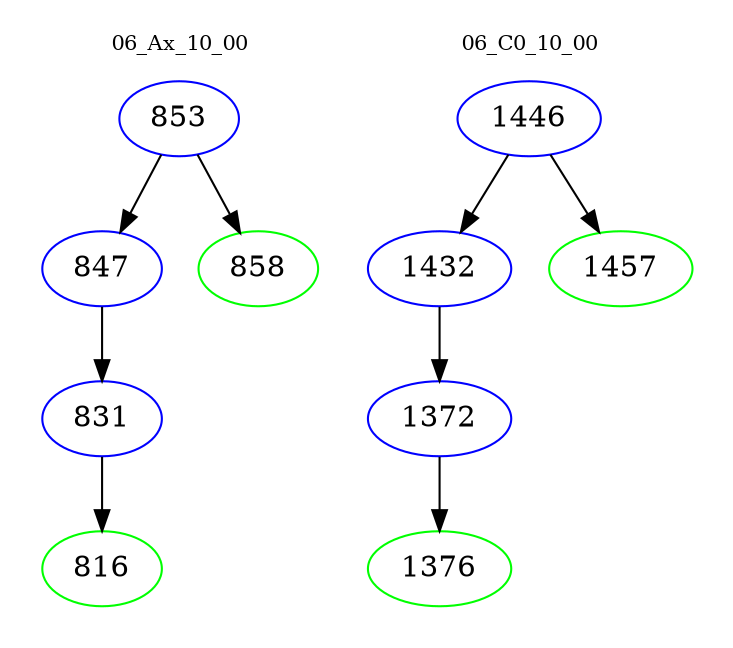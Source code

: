 digraph{
subgraph cluster_0 {
color = white
label = "06_Ax_10_00";
fontsize=10;
T0_853 [label="853", color="blue"]
T0_853 -> T0_847 [color="black"]
T0_847 [label="847", color="blue"]
T0_847 -> T0_831 [color="black"]
T0_831 [label="831", color="blue"]
T0_831 -> T0_816 [color="black"]
T0_816 [label="816", color="green"]
T0_853 -> T0_858 [color="black"]
T0_858 [label="858", color="green"]
}
subgraph cluster_1 {
color = white
label = "06_C0_10_00";
fontsize=10;
T1_1446 [label="1446", color="blue"]
T1_1446 -> T1_1432 [color="black"]
T1_1432 [label="1432", color="blue"]
T1_1432 -> T1_1372 [color="black"]
T1_1372 [label="1372", color="blue"]
T1_1372 -> T1_1376 [color="black"]
T1_1376 [label="1376", color="green"]
T1_1446 -> T1_1457 [color="black"]
T1_1457 [label="1457", color="green"]
}
}
